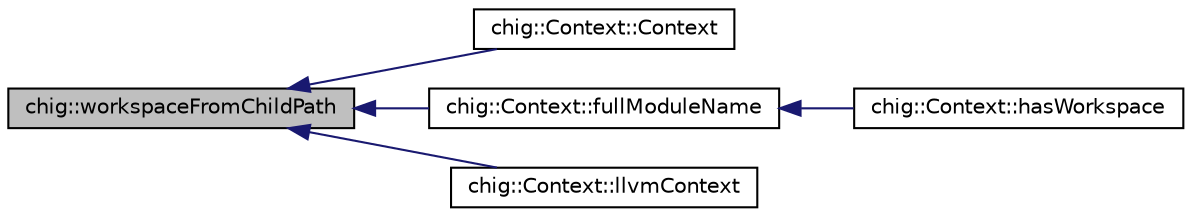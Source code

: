digraph "chig::workspaceFromChildPath"
{
 // INTERACTIVE_SVG=YES
  edge [fontname="Helvetica",fontsize="10",labelfontname="Helvetica",labelfontsize="10"];
  node [fontname="Helvetica",fontsize="10",shape=record];
  rankdir="LR";
  Node84 [label="chig::workspaceFromChildPath",height=0.2,width=0.4,color="black", fillcolor="grey75", style="filled", fontcolor="black"];
  Node84 -> Node85 [dir="back",color="midnightblue",fontsize="10",style="solid",fontname="Helvetica"];
  Node85 [label="chig::Context::Context",height=0.2,width=0.4,color="black", fillcolor="white", style="filled",URL="$structchig_1_1Context.html#aa524b83a49d7109a09e8d32d098bf2d5"];
  Node84 -> Node86 [dir="back",color="midnightblue",fontsize="10",style="solid",fontname="Helvetica"];
  Node86 [label="chig::Context::fullModuleName",height=0.2,width=0.4,color="black", fillcolor="white", style="filled",URL="$structchig_1_1Context.html#a80a87a895374988b5fe678fe0c664758"];
  Node86 -> Node87 [dir="back",color="midnightblue",fontsize="10",style="solid",fontname="Helvetica"];
  Node87 [label="chig::Context::hasWorkspace",height=0.2,width=0.4,color="black", fillcolor="white", style="filled",URL="$structchig_1_1Context.html#aa4fb30ced50d32c629ad50669b8b1e05"];
  Node84 -> Node88 [dir="back",color="midnightblue",fontsize="10",style="solid",fontname="Helvetica"];
  Node88 [label="chig::Context::llvmContext",height=0.2,width=0.4,color="black", fillcolor="white", style="filled",URL="$structchig_1_1Context.html#a782020dfc6a44bdbacbea2a72cfd38e6"];
}
